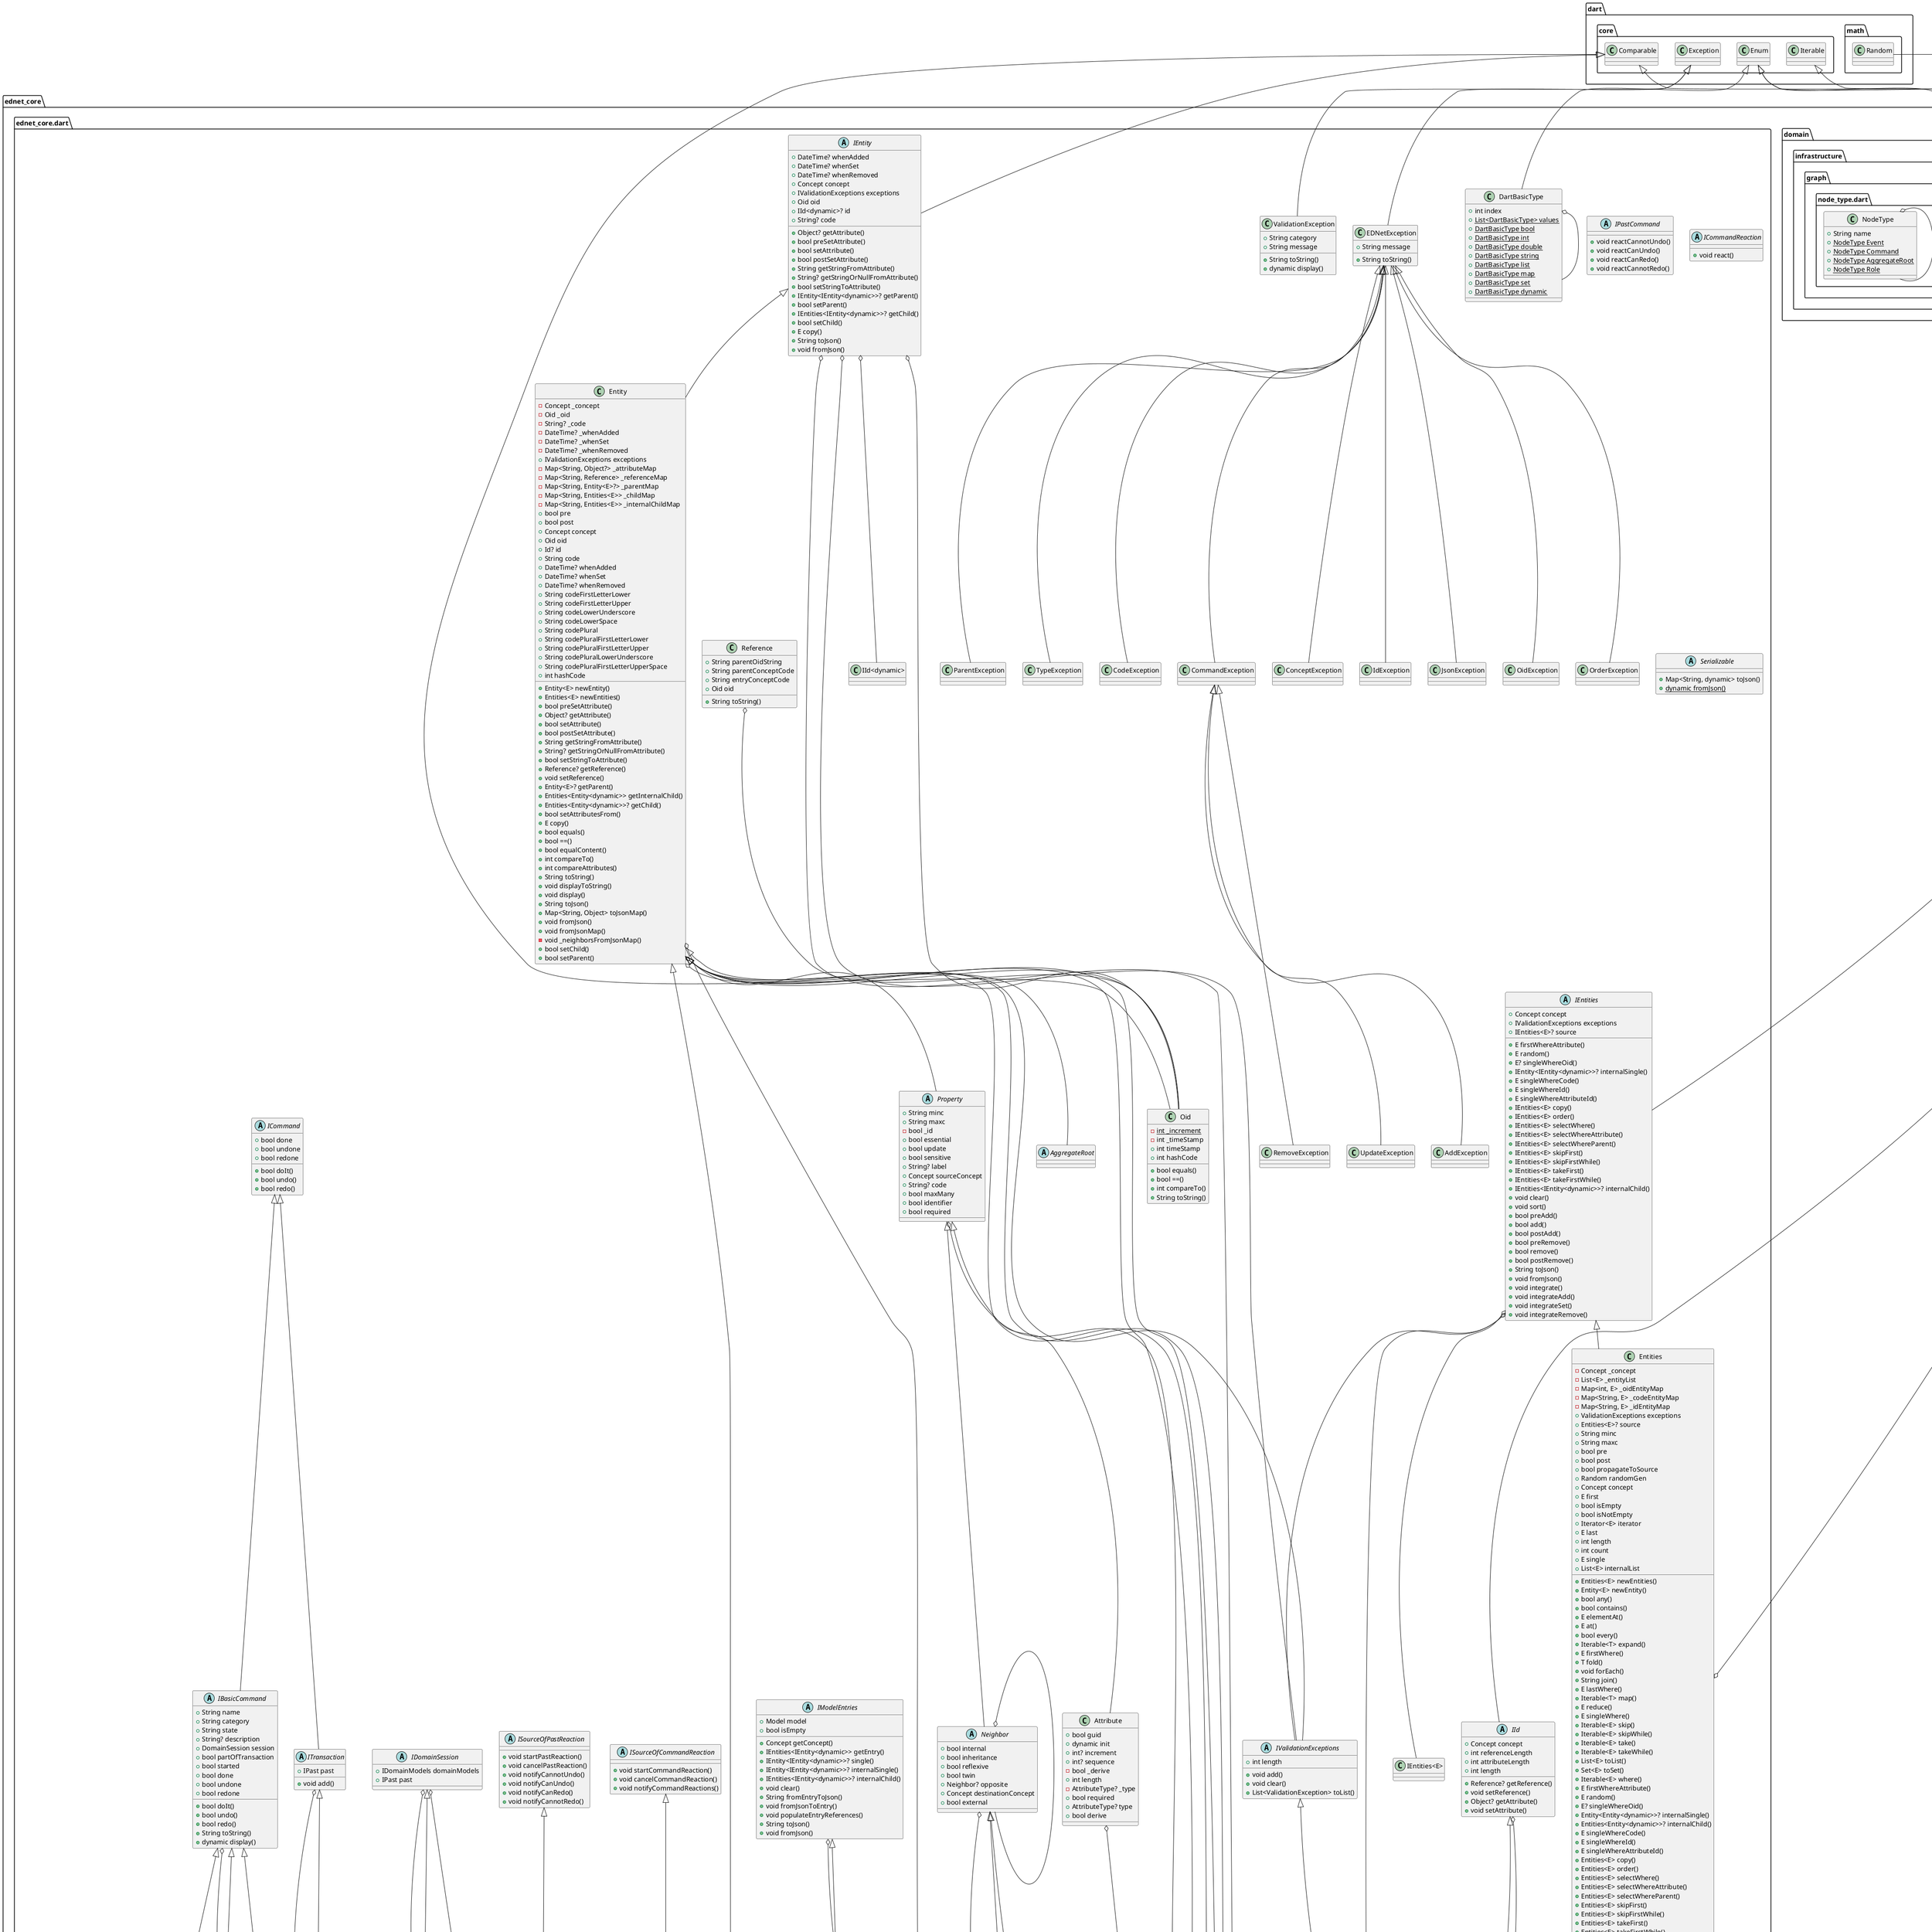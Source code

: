@startuml
set namespaceSeparator ::

class "ednet_core::configuration::yaml_source.dart::YamlSource" {
  +String localPath
  +String remoteUrl
  +Future<String> getYamlPath()
}

class "ednet_core::domain::infrastructure::graph::edge_direction.dart::EdgeDirection" {
  +int index
  {static} +List<EdgeDirection> values
  {static} +EdgeDirection LeftToRight
  {static} +EdgeDirection RightToLeft
}

"ednet_core::domain::infrastructure::graph::edge_direction.dart::EdgeDirection" o-- "ednet_core::domain::infrastructure::graph::edge_direction.dart::EdgeDirection"
"dart::core::Enum" <|-- "ednet_core::domain::infrastructure::graph::edge_direction.dart::EdgeDirection"

class "ednet_core::domain::infrastructure::graph::edge_type.dart::EdgeType" {
  +int index
  {static} +List<EdgeType> values
  {static} +EdgeType Directed
  {static} +EdgeType Undirected
}

"ednet_core::domain::infrastructure::graph::edge_type.dart::EdgeType" o-- "ednet_core::domain::infrastructure::graph::edge_type.dart::EdgeType"
"dart::core::Enum" <|-- "ednet_core::domain::infrastructure::graph::edge_type.dart::EdgeType"

class "ednet_core::domain::infrastructure::graph::node_type.dart::NodeType" {
  +String name
  {static} +NodeType Event
  {static} +NodeType Command
  {static} +NodeType AggregateRoot
  {static} +NodeType Role
}

"ednet_core::domain::infrastructure::graph::node_type.dart::NodeType" o-- "ednet_core::domain::infrastructure::graph::node_type.dart::NodeType"

abstract class "ednet_core::ednet_core.dart::IDomainModels" {
  +Domain domain
  +void add()
  +Model? getModel()
  +IModelEntries? getModelEntries()
  +IDomainSession newSession()
}

"ednet_core::ednet_core.dart::IDomainModels" o-- "ednet_core::ednet_core.dart::Domain"
"ednet_core::ednet_core.dart::ISourceOfCommandReaction" <|-- "ednet_core::ednet_core.dart::IDomainModels"

class "ednet_core::ednet_core.dart::DomainModels" {
  -Domain _domain
  -Map<String, ModelEntries> _modelEntriesMap
  -List<ICommandReaction> _actionReactions
  +Domain domain
  +void addModelEntries()
  +Model? getModel()
  +ModelEntries? getModelEntries()
  +DomainSession newSession()
  +void startCommandReaction()
  +void cancelCommandReaction()
  +void add()
  +void notifyCommandReactions()
}

"ednet_core::ednet_core.dart::DomainModels" o-- "ednet_core::ednet_core.dart::Domain"
"ednet_core::ednet_core.dart::IDomainModels" <|-- "ednet_core::ednet_core.dart::DomainModels"

abstract class "ednet_core::ednet_core.dart::IDomainSession" {
  +IDomainModels domainModels
  +IPast past
}

"ednet_core::ednet_core.dart::IDomainSession" o-- "ednet_core::ednet_core.dart::IDomainModels"
"ednet_core::ednet_core.dart::IDomainSession" o-- "ednet_core::ednet_core.dart::IPast"

class "ednet_core::ednet_core.dart::DomainSession" {
  -DomainModels _domainModels
  -Past _past
  +DomainModels domainModels
  +Past past
}

"ednet_core::ednet_core.dart::DomainSession" o-- "ednet_core::ednet_core.dart::DomainModels"
"ednet_core::ednet_core.dart::DomainSession" o-- "ednet_core::ednet_core.dart::Past"
"ednet_core::ednet_core.dart::IDomainSession" <|-- "ednet_core::ednet_core.dart::DomainSession"

abstract class "ednet_core::ednet_core.dart::IRepository" {
  +Domains domains
  +void add()
  +IDomainModels getDomainModels()
  +void gen()
}

"ednet_core::ednet_core.dart::IRepository" o-- "ednet_core::ednet_core.dart::Domains"

class "ednet_core::ednet_core.dart::Repository" {
  +String code
  -Domains _domains
  -Map<String, DomainModels> _domainModelsMap
  +Domains domains
  +void add()
  +DomainModels getDomainModels()
  +void gen()
  +void title()
  +void subTitle()
}

"ednet_core::ednet_core.dart::Repository" o-- "ednet_core::ednet_core.dart::Domains"

class "ednet_core::ednet_core.dart::AddCommand" {
}

"ednet_core::ednet_core.dart::IEntitiesCommand" <|-- "ednet_core::ednet_core.dart::AddCommand"

abstract class "ednet_core::ednet_core.dart::IBasicCommand" {
  +String name
  +String category
  +String state
  +String? description
  +DomainSession session
  +bool partOfTransaction
  +bool started
  +bool done
  +bool undone
  +bool redone
  +bool doIt()
  +bool undo()
  +bool redo()
  +String toString()
  +dynamic display()
}

"ednet_core::ednet_core.dart::IBasicCommand" o-- "ednet_core::ednet_core.dart::DomainSession"
"ednet_core::ednet_core.dart::ICommand" <|-- "ednet_core::ednet_core.dart::IBasicCommand"

abstract class "ednet_core::ednet_core.dart::IEntityCommand" {
  +Entity<Entity<dynamic>> entity
  +String property
  +Object? before
  +Object after
  +bool doIt()
  +bool undo()
  +bool redo()
  +String toString()
}

"ednet_core::ednet_core.dart::IEntityCommand" o-- "ednet_core::ednet_core.dart::Entity<Entity<dynamic>>"
"ednet_core::ednet_core.dart::IBasicCommand" <|-- "ednet_core::ednet_core.dart::IEntityCommand"

abstract class "ednet_core::ednet_core.dart::IEntitiesCommand" {
  +Entities<Entity<dynamic>> entities
  +Entity<Entity<dynamic>> entity
  +bool doIt()
  +bool undo()
  +bool redo()
}

"ednet_core::ednet_core.dart::IEntitiesCommand" o-- "ednet_core::ednet_core.dart::Entities<Entity<dynamic>>"
"ednet_core::ednet_core.dart::IEntitiesCommand" o-- "ednet_core::ednet_core.dart::Entity<Entity<dynamic>>"
"ednet_core::ednet_core.dart::IBasicCommand" <|-- "ednet_core::ednet_core.dart::IEntitiesCommand"

abstract class "ednet_core::ednet_core.dart::ICommand" {
  +bool done
  +bool undone
  +bool redone
  +bool doIt()
  +bool undo()
  +bool redo()
}

abstract class "ednet_core::ednet_core.dart::ITransaction" {
  +IPast past
  +void add()
}

"ednet_core::ednet_core.dart::ITransaction" o-- "ednet_core::ednet_core.dart::IPast"
"ednet_core::ednet_core.dart::ICommand" <|-- "ednet_core::ednet_core.dart::ITransaction"

class "ednet_core::ednet_core.dart::RemoveCommand" {
}

"ednet_core::ednet_core.dart::IEntitiesCommand" <|-- "ednet_core::ednet_core.dart::RemoveCommand"

class "ednet_core::ednet_core.dart::SetAttributeCommand" {
}

"ednet_core::ednet_core.dart::IEntityCommand" <|-- "ednet_core::ednet_core.dart::SetAttributeCommand"

class "ednet_core::ednet_core.dart::SetChildCommand" {
}

"ednet_core::ednet_core.dart::IEntityCommand" <|-- "ednet_core::ednet_core.dart::SetChildCommand"

class "ednet_core::ednet_core.dart::SetParentCommand" {
}

"ednet_core::ednet_core.dart::IEntityCommand" <|-- "ednet_core::ednet_core.dart::SetParentCommand"

class "ednet_core::ednet_core.dart::Transaction" {
  -Past _commands
  +Past past
  +void add()
  +bool doIt()
  +bool undo()
  +bool redo()
}

"ednet_core::ednet_core.dart::Transaction" o-- "ednet_core::ednet_core.dart::Past"
"ednet_core::ednet_core.dart::IBasicCommand" <|-- "ednet_core::ednet_core.dart::Transaction"
"ednet_core::ednet_core.dart::ITransaction" <|-- "ednet_core::ednet_core.dart::Transaction"

class "ednet_core::ednet_core.dart::Past" {
  +int cursor
  +List<IBasicCommand> commands
  +List<IPastCommand> pastReactions
  +bool empty
  +bool undoLimit
  +bool redoLimit
  +void add()
  -void _removeRightOfCursor()
  -void _notifyUndoRedo()
  -void _moveCursorForward()
  -void _moveCursorBackward()
  +void clear()
  +bool doIt()
  +bool undo()
  +bool redo()
  +bool doAll()
  +bool undoAll()
  +bool redoAll()
  +void startPastReaction()
  +void cancelPastReaction()
  +void notifyCannotUndo()
  +void notifyCanUndo()
  +void notifyCanRedo()
  +void notifyCannotRedo()
  +void display()
}

"ednet_core::ednet_core.dart::IPast" <|-- "ednet_core::ednet_core.dart::Past"

abstract class "ednet_core::ednet_core.dart::IPastCommand" {
  +void reactCannotUndo()
  +void reactCanUndo()
  +void reactCanRedo()
  +void reactCannotRedo()
}

abstract class "ednet_core::ednet_core.dart::ICommandReaction" {
  +void react()
}

abstract class "ednet_core::ednet_core.dart::IPast" {
  +List<ICommand> commands
  +bool empty
  +bool undoLimit
  +bool redoLimit
  +void add()
  +void clear()
  +bool doIt()
  +bool undo()
  +bool redo()
}

"ednet_core::ednet_core.dart::ISourceOfPastReaction" <|-- "ednet_core::ednet_core.dart::IPast"

abstract class "ednet_core::ednet_core.dart::ISourceOfCommandReaction" {
  +void startCommandReaction()
  +void cancelCommandReaction()
  +void notifyCommandReactions()
}

abstract class "ednet_core::ednet_core.dart::ISourceOfPastReaction" {
  +void startPastReaction()
  +void cancelPastReaction()
  +void notifyCannotUndo()
  +void notifyCanUndo()
  +void notifyCanRedo()
  +void notifyCannotRedo()
}

class "ednet_core::ednet_core.dart::Entities" {
  -Concept _concept
  -List<E> _entityList
  -Map<int, E> _oidEntityMap
  -Map<String, E> _codeEntityMap
  -Map<String, E> _idEntityMap
  +ValidationExceptions exceptions
  +Entities<E>? source
  +String minc
  +String maxc
  +bool pre
  +bool post
  +bool propagateToSource
  +Random randomGen
  +Concept concept
  +E first
  +bool isEmpty
  +bool isNotEmpty
  +Iterator<E> iterator
  +E last
  +int length
  +int count
  +E single
  +List<E> internalList
  +Entities<E> newEntities()
  +Entity<E> newEntity()
  +bool any()
  +bool contains()
  +E elementAt()
  +E at()
  +bool every()
  +Iterable<T> expand()
  +E firstWhere()
  +T fold()
  +void forEach()
  +String join()
  +E lastWhere()
  +Iterable<T> map()
  +E reduce()
  +E singleWhere()
  +Iterable<E> skip()
  +Iterable<E> skipWhile()
  +Iterable<E> take()
  +Iterable<E> takeWhile()
  +List<E> toList()
  +Set<E> toSet()
  +Iterable<E> where()
  +E firstWhereAttribute()
  +E random()
  +E? singleWhereOid()
  +Entity<Entity<dynamic>>? internalSingle()
  +Entities<Entity<dynamic>>? internalChild()
  +E singleWhereCode()
  +E singleWhereId()
  +E singleWhereAttributeId()
  +Entities<E> copy()
  +Entities<E> order()
  +Entities<E> selectWhere()
  +Entities<E> selectWhereAttribute()
  +Entities<E> selectWhereParent()
  +Entities<E> skipFirst()
  +Entities<E> skipFirstWhile()
  +Entities<E> takeFirst()
  +Entities<E> takeFirstWhile()
  +String toJson()
  +List<Map<String, Object>> toJsonList()
  +void fromJson()
  +void fromJsonList()
  +String toString()
  +void clear()
  +void sort()
  +bool preAdd()
  +bool add()
  +bool postAdd()
  +bool preRemove()
  +bool remove()
  +bool postRemove()
  +bool update()
  +bool addFrom()
  +bool removeFrom()
  +bool setAttributesFrom()
  +void display()
  +void displayOidMap()
  +void displayCodeMap()
  +void displayIdMap()
  +Iterable<E> followedBy()
  +Iterable<T> whereType()
  +void integrate()
  +void integrateAdd()
  +void integrateRemove()
  +void integrateSet()
  +Iterable<T> cast()
}

"ednet_core::ednet_core.dart::Entities" o-- "ednet_core::ednet_core.dart::Concept"
"ednet_core::ednet_core.dart::Entities" o-- "ednet_core::ednet_core.dart::ValidationExceptions"
"ednet_core::ednet_core.dart::Entities" o-- "ednet_core::ednet_core.dart::Entities<E>"
"ednet_core::ednet_core.dart::Entities" o-- "dart::math::Random"
"ednet_core::ednet_core.dart::IEntities" <|-- "ednet_core::ednet_core.dart::Entities"

class "ednet_core::ednet_core.dart::Entity" {
  -Concept _concept
  -Oid _oid
  -String? _code
  -DateTime? _whenAdded
  -DateTime? _whenSet
  -DateTime? _whenRemoved
  +IValidationExceptions exceptions
  -Map<String, Object?> _attributeMap
  -Map<String, Reference> _referenceMap
  -Map<String, Entity<E>?> _parentMap
  -Map<String, Entities<E>> _childMap
  -Map<String, Entities<E>> _internalChildMap
  +bool pre
  +bool post
  +Concept concept
  +Oid oid
  +Id? id
  +String code
  +DateTime? whenAdded
  +DateTime? whenSet
  +DateTime? whenRemoved
  +String codeFirstLetterLower
  +String codeFirstLetterUpper
  +String codeLowerUnderscore
  +String codeLowerSpace
  +String codePlural
  +String codePluralFirstLetterLower
  +String codePluralFirstLetterUpper
  +String codePluralLowerUnderscore
  +String codePluralFirstLetterUpperSpace
  +int hashCode
  +Entity<E> newEntity()
  +Entities<E> newEntities()
  +bool preSetAttribute()
  +Object? getAttribute()
  +bool setAttribute()
  +bool postSetAttribute()
  +String getStringFromAttribute()
  +String? getStringOrNullFromAttribute()
  +bool setStringToAttribute()
  +Reference? getReference()
  +void setReference()
  +Entity<E>? getParent()
  +Entities<Entity<dynamic>> getInternalChild()
  +Entities<Entity<dynamic>>? getChild()
  +bool setAttributesFrom()
  +E copy()
  +bool equals()
  +bool ==()
  +bool equalContent()
  +int compareTo()
  +int compareAttributes()
  +String toString()
  +void displayToString()
  +void display()
  +String toJson()
  +Map<String, Object> toJsonMap()
  +void fromJson()
  +void fromJsonMap()
  -void _neighborsFromJsonMap()
  +bool setChild()
  +bool setParent()
}

"ednet_core::ednet_core.dart::Entity" o-- "ednet_core::ednet_core.dart::Concept"
"ednet_core::ednet_core.dart::Entity" o-- "ednet_core::ednet_core.dart::Oid"
"ednet_core::ednet_core.dart::Entity" o-- "ednet_core::ednet_core.dart::IValidationExceptions"
"ednet_core::ednet_core.dart::Entity" o-- "ednet_core::ednet_core.dart::Id"
"ednet_core::ednet_core.dart::IEntity" <|-- "ednet_core::ednet_core.dart::Entity"

abstract class "ednet_core::ednet_core.dart::IEntity" {
  +DateTime? whenAdded
  +DateTime? whenSet
  +DateTime? whenRemoved
  +Concept concept
  +IValidationExceptions exceptions
  +Oid oid
  +IId<dynamic>? id
  +String? code
  +Object? getAttribute()
  +bool preSetAttribute()
  +bool setAttribute()
  +bool postSetAttribute()
  +String getStringFromAttribute()
  +String? getStringOrNullFromAttribute()
  +bool setStringToAttribute()
  +IEntity<IEntity<dynamic>>? getParent()
  +bool setParent()
  +IEntities<IEntity<dynamic>>? getChild()
  +bool setChild()
  +E copy()
  +String toJson()
  +void fromJson()
}

"ednet_core::ednet_core.dart::IEntity" o-- "ednet_core::ednet_core.dart::Concept"
"ednet_core::ednet_core.dart::IEntity" o-- "ednet_core::ednet_core.dart::IValidationExceptions"
"ednet_core::ednet_core.dart::IEntity" o-- "ednet_core::ednet_core.dart::Oid"
"ednet_core::ednet_core.dart::IEntity" o-- "ednet_core::ednet_core.dart::IId<dynamic>"
"dart::core::Comparable" <|-- "ednet_core::ednet_core.dart::IEntity"

class "ednet_core::ednet_core.dart::Id" {
  -Concept _concept
  -Map<String, Reference?> _referenceMap
  -Map<String, Object?> _attributeMap
  +Concept concept
  +int referenceLength
  +int attributeLength
  +int length
  +int hashCode
  +Reference? getReference()
  +void setReference()
  +void setParent()
  +Object? getAttribute()
  +void setAttribute()
  +bool equalParents()
  +bool equalAttributes()
  +bool equals()
  +bool ==()
  +int compareParents()
  +int compareAttributes()
  +int compareTo()
  -String _dropEnd()
  +String toString()
  +void display()
}

"ednet_core::ednet_core.dart::Id" o-- "ednet_core::ednet_core.dart::Concept"
"ednet_core::ednet_core.dart::IId" <|-- "ednet_core::ednet_core.dart::Id"

abstract class "ednet_core::ednet_core.dart::IId" {
  +Concept concept
  +int referenceLength
  +int attributeLength
  +int length
  +Reference? getReference()
  +void setReference()
  +Object? getAttribute()
  +void setAttribute()
}

"ednet_core::ednet_core.dart::IId" o-- "ednet_core::ednet_core.dart::Concept"
"dart::core::Comparable" <|-- "ednet_core::ednet_core.dart::IId"

abstract class "ednet_core::ednet_core.dart::IEntities" {
  +Concept concept
  +IValidationExceptions exceptions
  +IEntities<E>? source
  +E firstWhereAttribute()
  +E random()
  +E? singleWhereOid()
  +IEntity<IEntity<dynamic>>? internalSingle()
  +E singleWhereCode()
  +E singleWhereId()
  +E singleWhereAttributeId()
  +IEntities<E> copy()
  +IEntities<E> order()
  +IEntities<E> selectWhere()
  +IEntities<E> selectWhereAttribute()
  +IEntities<E> selectWhereParent()
  +IEntities<E> skipFirst()
  +IEntities<E> skipFirstWhile()
  +IEntities<E> takeFirst()
  +IEntities<E> takeFirstWhile()
  +IEntities<IEntity<dynamic>>? internalChild()
  +void clear()
  +void sort()
  +bool preAdd()
  +bool add()
  +bool postAdd()
  +bool preRemove()
  +bool remove()
  +bool postRemove()
  +String toJson()
  +void fromJson()
  +void integrate()
  +void integrateAdd()
  +void integrateSet()
  +void integrateRemove()
}

"ednet_core::ednet_core.dart::IEntities" o-- "ednet_core::ednet_core.dart::Concept"
"ednet_core::ednet_core.dart::IEntities" o-- "ednet_core::ednet_core.dart::IValidationExceptions"
"ednet_core::ednet_core.dart::IEntities" o-- "ednet_core::ednet_core.dart::IEntities<E>"
"dart::core::Iterable" <|-- "ednet_core::ednet_core.dart::IEntities"

abstract class "ednet_core::ednet_core.dart::IModelEntries" {
  +Model model
  +bool isEmpty
  +Concept getConcept()
  +IEntities<IEntity<dynamic>> getEntry()
  +IEntity<IEntity<dynamic>>? single()
  +IEntity<IEntity<dynamic>>? internalSingle()
  +IEntities<IEntity<dynamic>>? internalChild()
  +void clear()
  +String fromEntryToJson()
  +void fromJsonToEntry()
  +void populateEntryReferences()
  +String toJson()
  +void fromJson()
}

"ednet_core::ednet_core.dart::IModelEntries" o-- "ednet_core::ednet_core.dart::Model"

class "ednet_core::ednet_core.dart::ModelEntries" {
  -Model _model
  -Map<String, Entities<Entity<dynamic>>> _entryEntitiesMap
  +Model model
  +bool isEmpty
  +Map<String, Entities<Entity<dynamic>>> newEntries()
  +Entity<Entity<dynamic>> newEntity()
  +Concept getConcept()
  +Entities<Entity<dynamic>> getEntry()
  +Entity<Entity<dynamic>>? single()
  +Entity<Entity<dynamic>>? internalSingle()
  +Entities<Entity<dynamic>>? internalChild()
  +void clear()
  +String fromEntryToJson()
  +Map<String, Object> fromEntryToMap()
  +void fromJsonToEntry()
  +void fromMapToEntry()
  +void populateEntityReferences()
  +void populateEntryReferencesFromJsonMap()
  +void populateEntryReferences()
  +String toJson()
  +Map<String, Object> toJsonMap()
  +void fromJson()
  +void fromJsonMap()
  +void populateReferences()
  +void display()
  +void displayEntryJson()
  +void displayJson()
}

"ednet_core::ednet_core.dart::ModelEntries" o-- "ednet_core::ednet_core.dart::Model"
"ednet_core::ednet_core.dart::IModelEntries" <|-- "ednet_core::ednet_core.dart::ModelEntries"

class "ednet_core::ednet_core.dart::Oid" {
  {static} -int _increment
  -int _timeStamp
  +int timeStamp
  +int hashCode
  +bool equals()
  +bool ==()
  +int compareTo()
  +String toString()
}

"dart::core::Comparable" <|-- "ednet_core::ednet_core.dart::Oid"

class "ednet_core::ednet_core.dart::Reference" {
  +String parentOidString
  +String parentConceptCode
  +String entryConceptCode
  +Oid oid
  +String toString()
}

"ednet_core::ednet_core.dart::Reference" o-- "ednet_core::ednet_core.dart::Oid"

class "ednet_core::ednet_core.dart::Attributes" {
  +List<Attribute> toList()
}

"ednet_core::ednet_core.dart::Entities" <|-- "ednet_core::ednet_core.dart::Attributes"

class "ednet_core::ednet_core.dart::Attribute" {
  +bool guid
  +dynamic init
  +int? increment
  +int? sequence
  -bool _derive
  +int length
  -AttributeType? _type
  +bool required
  +AttributeType? type
  +bool derive
}

"ednet_core::ednet_core.dart::Attribute" o-- "ednet_core::ednet_core.dart::AttributeType"
"ednet_core::ednet_core.dart::Property" <|-- "ednet_core::ednet_core.dart::Attribute"

class "ednet_core::ednet_core.dart::Children" {
  +int externalCount
}

"ednet_core::ednet_core.dart::Entities" <|-- "ednet_core::ednet_core.dart::Children"

class "ednet_core::ednet_core.dart::Child" {
  +bool navigate
}

"ednet_core::ednet_core.dart::Neighbor" <|-- "ednet_core::ednet_core.dart::Child"

class "ednet_core::ednet_core.dart::Concepts" {
}

"ednet_core::ednet_core.dart::Entities" <|-- "ednet_core::ednet_core.dart::Concepts"

class "ednet_core::ednet_core.dart::Concept" {
  +bool entry
  +bool abstract
  +String min
  +String max
  +bool updateOid
  +bool updateCode
  +bool updateWhen
  +bool add
  +bool remove
  +String description
  -String? _codes
  -String? _codesFirstLetterLower
  -String? _codesLowerUnderscore
  +String? label
  +String? labels
  +Model model
  +Attributes attributes
  +Parents parents
  +Children children
  +Parents sourceParents
  +Children sourceChildren
  +String? code
  +int hashCode
  +String codes
  +String codesFirstLetterLower
  +String codesLowerUnderscore
  +List<Attribute> requiredAttributes
  +List<Attribute> identifierAttributes
  +List<Attribute> nonIdentifierAttributes
  +List<Attribute> incrementAttributes
  +List<Attribute> nonIncrementAttributes
  +List<Attribute> essentialAttributes
  +List<Parent> externalParents
  +List<Parent> externalRequiredParents
  +List<Child> internalChildren
  +List<Property> singleValueProperties
  +bool hasTwinParent
  +bool hasReflexiveParent
  +bool hasTwinChild
  +bool hasReflexiveChild
  +bool hasId
  +bool hasAttributeId
  +bool hasParentId
  +Id id
  +Concept entryConcept
  +String entryConceptThisConceptInternalPath
  +List<String> childCodeInternalPaths
  +bool equals()
  +bool ==()
  +Attribute? getAttribute()
  +Parent? getDestinationParent()
  +Child? getDestinationChild()
  +Parent? getSourceParent()
  +Child? getSourceChild()
  +bool isAttributeSensitive()
  +bool isParentSensitive()
  +bool isChildSensitive()
  +bool isPropertySensitive()
}

"ednet_core::ednet_core.dart::Concept" o-- "ednet_core::ednet_core.dart::Model"
"ednet_core::ednet_core.dart::Concept" o-- "ednet_core::ednet_core.dart::Attributes"
"ednet_core::ednet_core.dart::Concept" o-- "ednet_core::ednet_core.dart::Parents"
"ednet_core::ednet_core.dart::Concept" o-- "ednet_core::ednet_core.dart::Children"
"ednet_core::ednet_core.dart::Concept" o-- "ednet_core::ednet_core.dart::Id"
"ednet_core::ednet_core.dart::Concept" o-- "ednet_core::ednet_core.dart::Concept"
"ednet_core::ednet_core.dart::Entity" <|-- "ednet_core::ednet_core.dart::Concept"

class "ednet_core::ednet_core.dart::Domains" {
  +Domain? getDomain()
}

"ednet_core::ednet_core.dart::Entities" <|-- "ednet_core::ednet_core.dart::Domains"

class "ednet_core::ednet_core.dart::Domain" {
  +String description
  +Domain domain
  +Domains domains
  +AttributeTypes types
  +Models models
  +Domain? getDomain()
  +Model? getModel()
  +AttributeType? getType()
}

"ednet_core::ednet_core.dart::Domain" o-- "ednet_core::ednet_core.dart::Domain"
"ednet_core::ednet_core.dart::Domain" o-- "ednet_core::ednet_core.dart::Domains"
"ednet_core::ednet_core.dart::Domain" o-- "ednet_core::ednet_core.dart::AttributeTypes"
"ednet_core::ednet_core.dart::Domain" o-- "ednet_core::ednet_core.dart::Models"
"ednet_core::ednet_core.dart::Entity" <|-- "ednet_core::ednet_core.dart::Domain"

class "ednet_core::ednet_core.dart::Models" {
}

"ednet_core::ednet_core.dart::Entities" <|-- "ednet_core::ednet_core.dart::Models"

class "ednet_core::ednet_core.dart::Model" {
  +String? author
  +String? description
  +Domain domain
  +Concepts concepts
  +List<Concept> entryConcepts
  +List<Concept> orderedEntryConcepts
  +int entryConceptCount
  +int orderedEntryConceptCount
  +int conceptCount
  +Concept? getEntryConcept()
  +Concept getConcept()
}

"ednet_core::ednet_core.dart::Model" o-- "ednet_core::ednet_core.dart::Domain"
"ednet_core::ednet_core.dart::Model" o-- "ednet_core::ednet_core.dart::Concepts"
"ednet_core::ednet_core.dart::Entity" <|-- "ednet_core::ednet_core.dart::Model"

abstract class "ednet_core::ednet_core.dart::Neighbor" {
  +bool internal
  +bool inheritance
  +bool reflexive
  +bool twin
  +Neighbor? opposite
  +Concept destinationConcept
  +bool external
}

"ednet_core::ednet_core.dart::Neighbor" o-- "ednet_core::ednet_core.dart::Neighbor"
"ednet_core::ednet_core.dart::Neighbor" o-- "ednet_core::ednet_core.dart::Concept"
"ednet_core::ednet_core.dart::Property" <|-- "ednet_core::ednet_core.dart::Neighbor"

class "ednet_core::ednet_core.dart::Parents" {
  +int externalCount
}

"ednet_core::ednet_core.dart::Entities" <|-- "ednet_core::ednet_core.dart::Parents"

class "ednet_core::ednet_core.dart::Parent" {
  +bool absorb
}

"ednet_core::ednet_core.dart::Neighbor" <|-- "ednet_core::ednet_core.dart::Parent"

abstract class "ednet_core::ednet_core.dart::Property" {
  +String minc
  +String maxc
  -bool _id
  +bool essential
  +bool update
  +bool sensitive
  +String? label
  +Concept sourceConcept
  +String? code
  +bool maxMany
  +bool identifier
  +bool required
}

"ednet_core::ednet_core.dart::Property" o-- "ednet_core::ednet_core.dart::Concept"
"ednet_core::ednet_core.dart::Entity" <|-- "ednet_core::ednet_core.dart::Property"

class "ednet_core::ednet_core.dart::AttributeTypes" {
}

"ednet_core::ednet_core.dart::Entities" <|-- "ednet_core::ednet_core.dart::AttributeTypes"

class "ednet_core::ednet_core.dart::AttributeType" {
  +String base
  +int length
  +Domain domain
  +bool isEmail()
  +dynamic validate()
  +int compare()
}

"ednet_core::ednet_core.dart::AttributeType" o-- "ednet_core::ednet_core.dart::Domain"
"ednet_core::ednet_core.dart::Entity" <|-- "ednet_core::ednet_core.dart::AttributeType"

class "ednet_core::ednet_core.dart::DartBasicType" {
  +int index
  {static} +List<DartBasicType> values
  {static} +DartBasicType bool
  {static} +DartBasicType int
  {static} +DartBasicType double
  {static} +DartBasicType string
  {static} +DartBasicType list
  {static} +DartBasicType map
  {static} +DartBasicType set
  {static} +DartBasicType dynamic
}

"ednet_core::ednet_core.dart::DartBasicType" o-- "ednet_core::ednet_core.dart::DartBasicType"
"dart::core::Enum" <|-- "ednet_core::ednet_core.dart::DartBasicType"

abstract class "ednet_core::ednet_core.dart::Serializable" {
  +Map<String, dynamic> toJson()
  {static} +dynamic fromJson()
}

class "ednet_core::ednet_core.dart::EDNetException" {
  +String message
  +String toString()
}

"dart::core::Exception" <|-- "ednet_core::ednet_core.dart::EDNetException"

class "ednet_core::ednet_core.dart::CommandException" {
}

"ednet_core::ednet_core.dart::EDNetException" <|-- "ednet_core::ednet_core.dart::CommandException"

class "ednet_core::ednet_core.dart::AddException" {
}

"ednet_core::ednet_core.dart::CommandException" <|-- "ednet_core::ednet_core.dart::AddException"

class "ednet_core::ednet_core.dart::CodeException" {
}

"ednet_core::ednet_core.dart::EDNetException" <|-- "ednet_core::ednet_core.dart::CodeException"

class "ednet_core::ednet_core.dart::ConceptException" {
}

"ednet_core::ednet_core.dart::EDNetException" <|-- "ednet_core::ednet_core.dart::ConceptException"

class "ednet_core::ednet_core.dart::IdException" {
}

"ednet_core::ednet_core.dart::EDNetException" <|-- "ednet_core::ednet_core.dart::IdException"

class "ednet_core::ednet_core.dart::JsonException" {
}

"ednet_core::ednet_core.dart::EDNetException" <|-- "ednet_core::ednet_core.dart::JsonException"

class "ednet_core::ednet_core.dart::OidException" {
}

"ednet_core::ednet_core.dart::EDNetException" <|-- "ednet_core::ednet_core.dart::OidException"

class "ednet_core::ednet_core.dart::OrderException" {
}

"ednet_core::ednet_core.dart::EDNetException" <|-- "ednet_core::ednet_core.dart::OrderException"

class "ednet_core::ednet_core.dart::ParentException" {
}

"ednet_core::ednet_core.dart::EDNetException" <|-- "ednet_core::ednet_core.dart::ParentException"

class "ednet_core::ednet_core.dart::RemoveException" {
}

"ednet_core::ednet_core.dart::CommandException" <|-- "ednet_core::ednet_core.dart::RemoveException"

class "ednet_core::ednet_core.dart::TypeException" {
}

"ednet_core::ednet_core.dart::EDNetException" <|-- "ednet_core::ednet_core.dart::TypeException"

class "ednet_core::ednet_core.dart::UpdateException" {
}

"ednet_core::ednet_core.dart::CommandException" <|-- "ednet_core::ednet_core.dart::UpdateException"

abstract class "ednet_core::ednet_core.dart::IValidationExceptions" {
  +int length
  +void add()
  +void clear()
  +List<ValidationException> toList()
}

class "ednet_core::ednet_core.dart::ValidationException" {
  +String category
  +String message
  +String toString()
  +dynamic display()
}

"dart::core::Exception" <|-- "ednet_core::ednet_core.dart::ValidationException"

class "ednet_core::ednet_core.dart::ValidationExceptions" {
  -List<ValidationException> _exceptionList
  +int length
  +bool isEmpty
  +Iterator<ValidationException> iterator
  +void add()
  +void clear()
  +List<ValidationException> toList()
  +String toString()
  +void display()
}

"ednet_core::ednet_core.dart::IValidationExceptions" <|-- "ednet_core::ednet_core.dart::ValidationExceptions"

abstract class "ednet_core::ednet_core.dart::AggregateRoot" {
}

"ednet_core::ednet_core.dart::Entity" <|-- "ednet_core::ednet_core.dart::AggregateRoot"


@enduml
